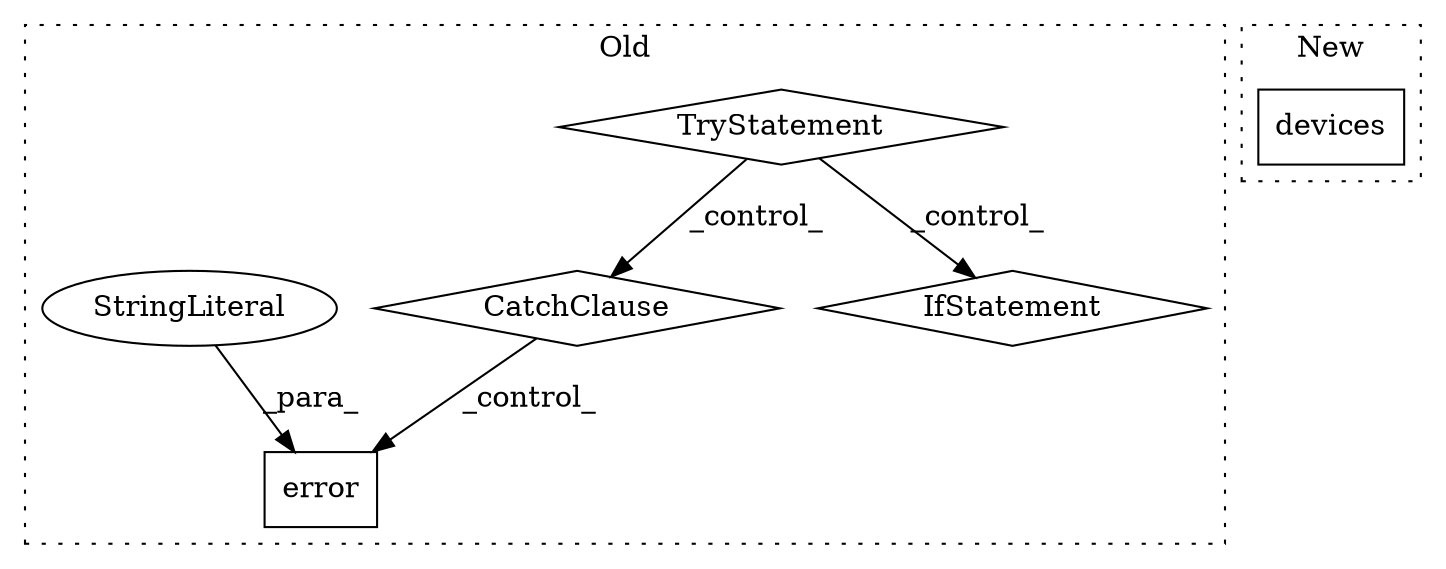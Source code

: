 digraph G {
subgraph cluster0 {
1 [label="error" a="32" s="1459,1518" l="6,1" shape="box"];
3 [label="CatchClause" a="12" s="1407,1442" l="11,2" shape="diamond"];
4 [label="TryStatement" a="54" s="754" l="4" shape="diamond"];
5 [label="StringLiteral" a="45" s="1465" l="53" shape="ellipse"];
6 [label="IfStatement" a="25" s="1127,1167" l="16,2" shape="diamond"];
label = "Old";
style="dotted";
}
subgraph cluster1 {
2 [label="devices" a="32" s="1185" l="9" shape="box"];
label = "New";
style="dotted";
}
3 -> 1 [label="_control_"];
4 -> 3 [label="_control_"];
4 -> 6 [label="_control_"];
5 -> 1 [label="_para_"];
}
